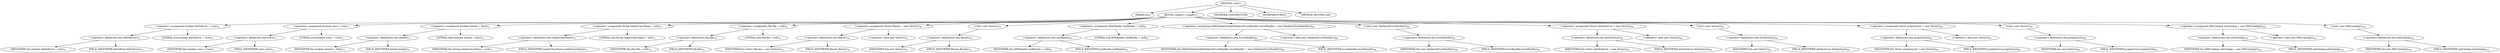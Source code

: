 digraph "&lt;init&gt;" {  
"1499" [label = <(METHOD,&lt;init&gt;)> ]
"1500" [label = <(PARAM,this)> ]
"1501" [label = <(BLOCK,&lt;empty&gt;,&lt;empty&gt;)> ]
"1502" [label = <(&lt;operator&gt;.assignment,boolean failOnError = true)<SUB>70</SUB>> ]
"1503" [label = <(&lt;operator&gt;.fieldAccess,this.failOnError)<SUB>70</SUB>> ]
"1504" [label = <(IDENTIFIER,this,boolean failOnError = true)<SUB>70</SUB>> ]
"1505" [label = <(FIELD_IDENTIFIER,failOnError,failOnError)<SUB>70</SUB>> ]
"1506" [label = <(LITERAL,true,boolean failOnError = true)<SUB>70</SUB>> ]
"1507" [label = <(&lt;operator&gt;.assignment,boolean warn = true)<SUB>71</SUB>> ]
"1508" [label = <(&lt;operator&gt;.fieldAccess,this.warn)<SUB>71</SUB>> ]
"1509" [label = <(IDENTIFIER,this,boolean warn = true)<SUB>71</SUB>> ]
"1510" [label = <(FIELD_IDENTIFIER,warn,warn)<SUB>71</SUB>> ]
"1511" [label = <(LITERAL,true,boolean warn = true)<SUB>71</SUB>> ]
"1512" [label = <(&lt;operator&gt;.assignment,boolean lenient = false)<SUB>72</SUB>> ]
"1513" [label = <(&lt;operator&gt;.fieldAccess,this.lenient)<SUB>72</SUB>> ]
"1514" [label = <(IDENTIFIER,this,boolean lenient = false)<SUB>72</SUB>> ]
"1515" [label = <(FIELD_IDENTIFIER,lenient,lenient)<SUB>72</SUB>> ]
"1516" [label = <(LITERAL,false,boolean lenient = false)<SUB>72</SUB>> ]
"1517" [label = <(&lt;operator&gt;.assignment,String readerClassName = null)<SUB>73</SUB>> ]
"1518" [label = <(&lt;operator&gt;.fieldAccess,this.readerClassName)<SUB>73</SUB>> ]
"1519" [label = <(IDENTIFIER,this,String readerClassName = null)<SUB>73</SUB>> ]
"1520" [label = <(FIELD_IDENTIFIER,readerClassName,readerClassName)<SUB>73</SUB>> ]
"1521" [label = <(LITERAL,null,String readerClassName = null)<SUB>73</SUB>> ]
"1522" [label = <(&lt;operator&gt;.assignment,File file = null)<SUB>76</SUB>> ]
"1523" [label = <(&lt;operator&gt;.fieldAccess,this.file)<SUB>76</SUB>> ]
"1524" [label = <(IDENTIFIER,this,File file = null)<SUB>76</SUB>> ]
"1525" [label = <(FIELD_IDENTIFIER,file,file)<SUB>76</SUB>> ]
"1526" [label = <(LITERAL,null,File file = null)<SUB>76</SUB>> ]
"1527" [label = <(&lt;operator&gt;.assignment,Vector filesets = new Vector())<SUB>78</SUB>> ]
"1528" [label = <(&lt;operator&gt;.fieldAccess,this.filesets)<SUB>78</SUB>> ]
"1529" [label = <(IDENTIFIER,this,Vector filesets = new Vector())<SUB>78</SUB>> ]
"1530" [label = <(FIELD_IDENTIFIER,filesets,filesets)<SUB>78</SUB>> ]
"1531" [label = <(&lt;operator&gt;.alloc,new Vector())<SUB>78</SUB>> ]
"1532" [label = <(&lt;init&gt;,new Vector())<SUB>78</SUB>> ]
"1533" [label = <(&lt;operator&gt;.fieldAccess,this.filesets)<SUB>78</SUB>> ]
"1534" [label = <(IDENTIFIER,this,new Vector())<SUB>78</SUB>> ]
"1535" [label = <(FIELD_IDENTIFIER,filesets,filesets)<SUB>78</SUB>> ]
"1536" [label = <(&lt;operator&gt;.assignment,XMLReader xmlReader = null)<SUB>87</SUB>> ]
"1537" [label = <(&lt;operator&gt;.fieldAccess,this.xmlReader)<SUB>87</SUB>> ]
"1538" [label = <(IDENTIFIER,this,XMLReader xmlReader = null)<SUB>87</SUB>> ]
"1539" [label = <(FIELD_IDENTIFIER,xmlReader,xmlReader)<SUB>87</SUB>> ]
"1540" [label = <(LITERAL,null,XMLReader xmlReader = null)<SUB>87</SUB>> ]
"1541" [label = <(&lt;operator&gt;.assignment,XMLValidateTask$ValidatorErrorHandler errorHandler = new ValidatorErrorHandler())<SUB>89</SUB>> ]
"1542" [label = <(&lt;operator&gt;.fieldAccess,this.errorHandler)<SUB>89</SUB>> ]
"1543" [label = <(IDENTIFIER,this,XMLValidateTask$ValidatorErrorHandler errorHandler = new ValidatorErrorHandler())<SUB>89</SUB>> ]
"1544" [label = <(FIELD_IDENTIFIER,errorHandler,errorHandler)<SUB>89</SUB>> ]
"1545" [label = <(&lt;operator&gt;.alloc,new ValidatorErrorHandler())<SUB>89</SUB>> ]
"1546" [label = <(&lt;init&gt;,new ValidatorErrorHandler())<SUB>89</SUB>> ]
"1547" [label = <(&lt;operator&gt;.fieldAccess,this.errorHandler)<SUB>89</SUB>> ]
"1548" [label = <(IDENTIFIER,this,new ValidatorErrorHandler())<SUB>89</SUB>> ]
"1549" [label = <(FIELD_IDENTIFIER,errorHandler,errorHandler)<SUB>89</SUB>> ]
"1550" [label = <(&lt;operator&gt;.assignment,Vector attributeList = new Vector())<SUB>94</SUB>> ]
"1551" [label = <(&lt;operator&gt;.fieldAccess,this.attributeList)<SUB>94</SUB>> ]
"1552" [label = <(IDENTIFIER,this,Vector attributeList = new Vector())<SUB>94</SUB>> ]
"1553" [label = <(FIELD_IDENTIFIER,attributeList,attributeList)<SUB>94</SUB>> ]
"1554" [label = <(&lt;operator&gt;.alloc,new Vector())<SUB>94</SUB>> ]
"1555" [label = <(&lt;init&gt;,new Vector())<SUB>94</SUB>> ]
"1556" [label = <(&lt;operator&gt;.fieldAccess,this.attributeList)<SUB>94</SUB>> ]
"1557" [label = <(IDENTIFIER,this,new Vector())<SUB>94</SUB>> ]
"1558" [label = <(FIELD_IDENTIFIER,attributeList,attributeList)<SUB>94</SUB>> ]
"1559" [label = <(&lt;operator&gt;.assignment,Vector propertyList = new Vector())<SUB>99</SUB>> ]
"1560" [label = <(&lt;operator&gt;.fieldAccess,this.propertyList)<SUB>99</SUB>> ]
"1561" [label = <(IDENTIFIER,this,Vector propertyList = new Vector())<SUB>99</SUB>> ]
"1562" [label = <(FIELD_IDENTIFIER,propertyList,propertyList)<SUB>99</SUB>> ]
"1563" [label = <(&lt;operator&gt;.alloc,new Vector())<SUB>99</SUB>> ]
"1564" [label = <(&lt;init&gt;,new Vector())<SUB>99</SUB>> ]
"1565" [label = <(&lt;operator&gt;.fieldAccess,this.propertyList)<SUB>99</SUB>> ]
"1566" [label = <(IDENTIFIER,this,new Vector())<SUB>99</SUB>> ]
"1567" [label = <(FIELD_IDENTIFIER,propertyList,propertyList)<SUB>99</SUB>> ]
"1568" [label = <(&lt;operator&gt;.assignment,XMLCatalog xmlCatalog = new XMLCatalog())<SUB>101</SUB>> ]
"1569" [label = <(&lt;operator&gt;.fieldAccess,this.xmlCatalog)<SUB>101</SUB>> ]
"1570" [label = <(IDENTIFIER,this,XMLCatalog xmlCatalog = new XMLCatalog())<SUB>101</SUB>> ]
"1571" [label = <(FIELD_IDENTIFIER,xmlCatalog,xmlCatalog)<SUB>101</SUB>> ]
"1572" [label = <(&lt;operator&gt;.alloc,new XMLCatalog())<SUB>101</SUB>> ]
"1573" [label = <(&lt;init&gt;,new XMLCatalog())<SUB>101</SUB>> ]
"1574" [label = <(&lt;operator&gt;.fieldAccess,this.xmlCatalog)<SUB>101</SUB>> ]
"1575" [label = <(IDENTIFIER,this,new XMLCatalog())<SUB>101</SUB>> ]
"1576" [label = <(FIELD_IDENTIFIER,xmlCatalog,xmlCatalog)<SUB>101</SUB>> ]
"1577" [label = <(MODIFIER,CONSTRUCTOR)> ]
"1578" [label = <(MODIFIER,PUBLIC)> ]
"1579" [label = <(METHOD_RETURN,void)> ]
  "1499" -> "1500" 
  "1499" -> "1501" 
  "1499" -> "1577" 
  "1499" -> "1578" 
  "1499" -> "1579" 
  "1501" -> "1502" 
  "1501" -> "1507" 
  "1501" -> "1512" 
  "1501" -> "1517" 
  "1501" -> "1522" 
  "1501" -> "1527" 
  "1501" -> "1532" 
  "1501" -> "1536" 
  "1501" -> "1541" 
  "1501" -> "1546" 
  "1501" -> "1550" 
  "1501" -> "1555" 
  "1501" -> "1559" 
  "1501" -> "1564" 
  "1501" -> "1568" 
  "1501" -> "1573" 
  "1502" -> "1503" 
  "1502" -> "1506" 
  "1503" -> "1504" 
  "1503" -> "1505" 
  "1507" -> "1508" 
  "1507" -> "1511" 
  "1508" -> "1509" 
  "1508" -> "1510" 
  "1512" -> "1513" 
  "1512" -> "1516" 
  "1513" -> "1514" 
  "1513" -> "1515" 
  "1517" -> "1518" 
  "1517" -> "1521" 
  "1518" -> "1519" 
  "1518" -> "1520" 
  "1522" -> "1523" 
  "1522" -> "1526" 
  "1523" -> "1524" 
  "1523" -> "1525" 
  "1527" -> "1528" 
  "1527" -> "1531" 
  "1528" -> "1529" 
  "1528" -> "1530" 
  "1532" -> "1533" 
  "1533" -> "1534" 
  "1533" -> "1535" 
  "1536" -> "1537" 
  "1536" -> "1540" 
  "1537" -> "1538" 
  "1537" -> "1539" 
  "1541" -> "1542" 
  "1541" -> "1545" 
  "1542" -> "1543" 
  "1542" -> "1544" 
  "1546" -> "1547" 
  "1547" -> "1548" 
  "1547" -> "1549" 
  "1550" -> "1551" 
  "1550" -> "1554" 
  "1551" -> "1552" 
  "1551" -> "1553" 
  "1555" -> "1556" 
  "1556" -> "1557" 
  "1556" -> "1558" 
  "1559" -> "1560" 
  "1559" -> "1563" 
  "1560" -> "1561" 
  "1560" -> "1562" 
  "1564" -> "1565" 
  "1565" -> "1566" 
  "1565" -> "1567" 
  "1568" -> "1569" 
  "1568" -> "1572" 
  "1569" -> "1570" 
  "1569" -> "1571" 
  "1573" -> "1574" 
  "1574" -> "1575" 
  "1574" -> "1576" 
}
